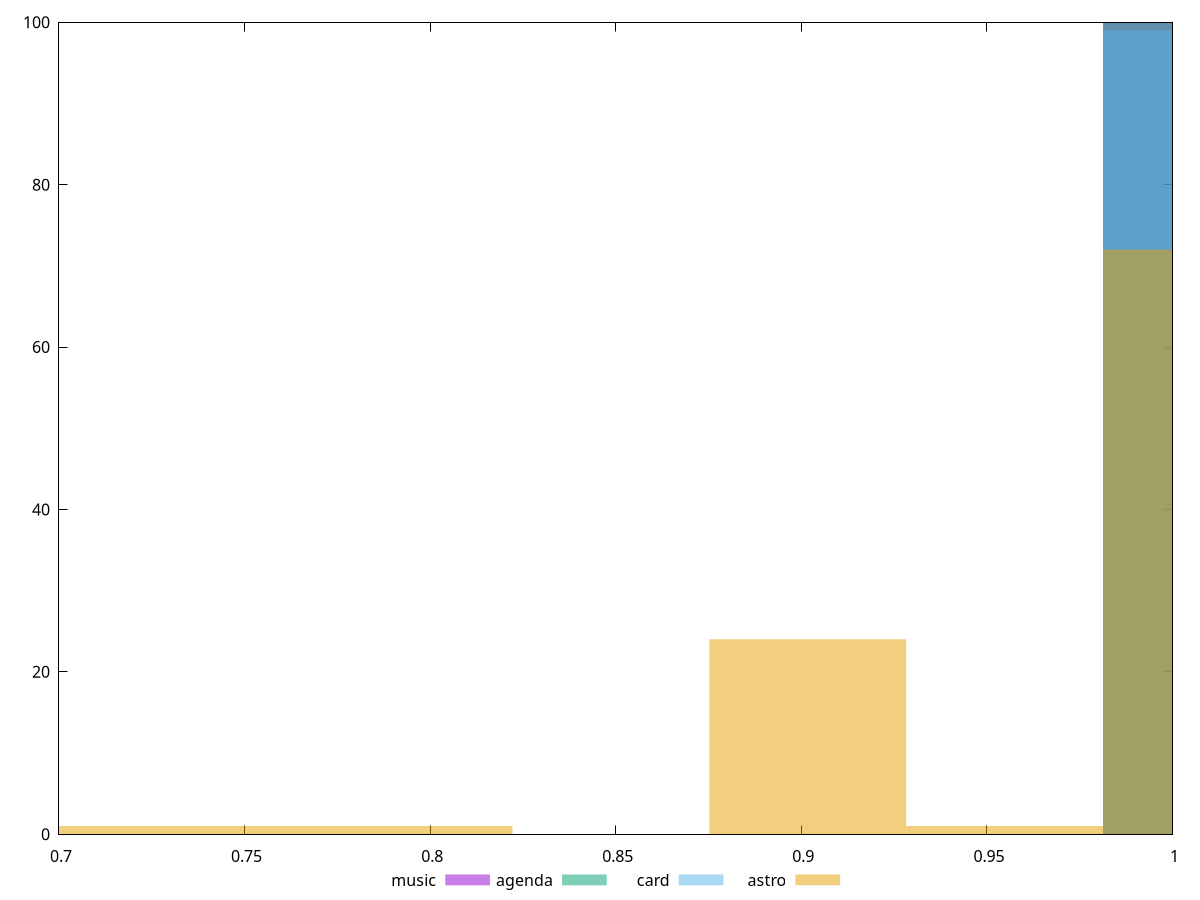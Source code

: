 reset

$music <<EOF
1.0078151164338067 100
EOF

$agenda <<EOF
1.0078151164338067 100
EOF

$card <<EOF
1.0078151164338067 99
EOF

$astro <<EOF
1.0078151164338067 72
0.9017293147039324 24
0.9547722155688695 1
0.7956435129740579 1
0.6895577112441835 1
0.7426006121091208 1
EOF

set key outside below
set boxwidth 0.053042900864937195
set xrange [0.7:1]
set yrange [0:100]
set trange [0:100]
set style fill transparent solid 0.5 noborder
set terminal svg size 640, 520 enhanced background rgb 'white'
set output "reports/report_00027_2021-02-24T12-40-31.850Z/legacy-javascript/comparison/histogram/all_score.svg"

plot $music title "music" with boxes, \
     $agenda title "agenda" with boxes, \
     $card title "card" with boxes, \
     $astro title "astro" with boxes

reset
